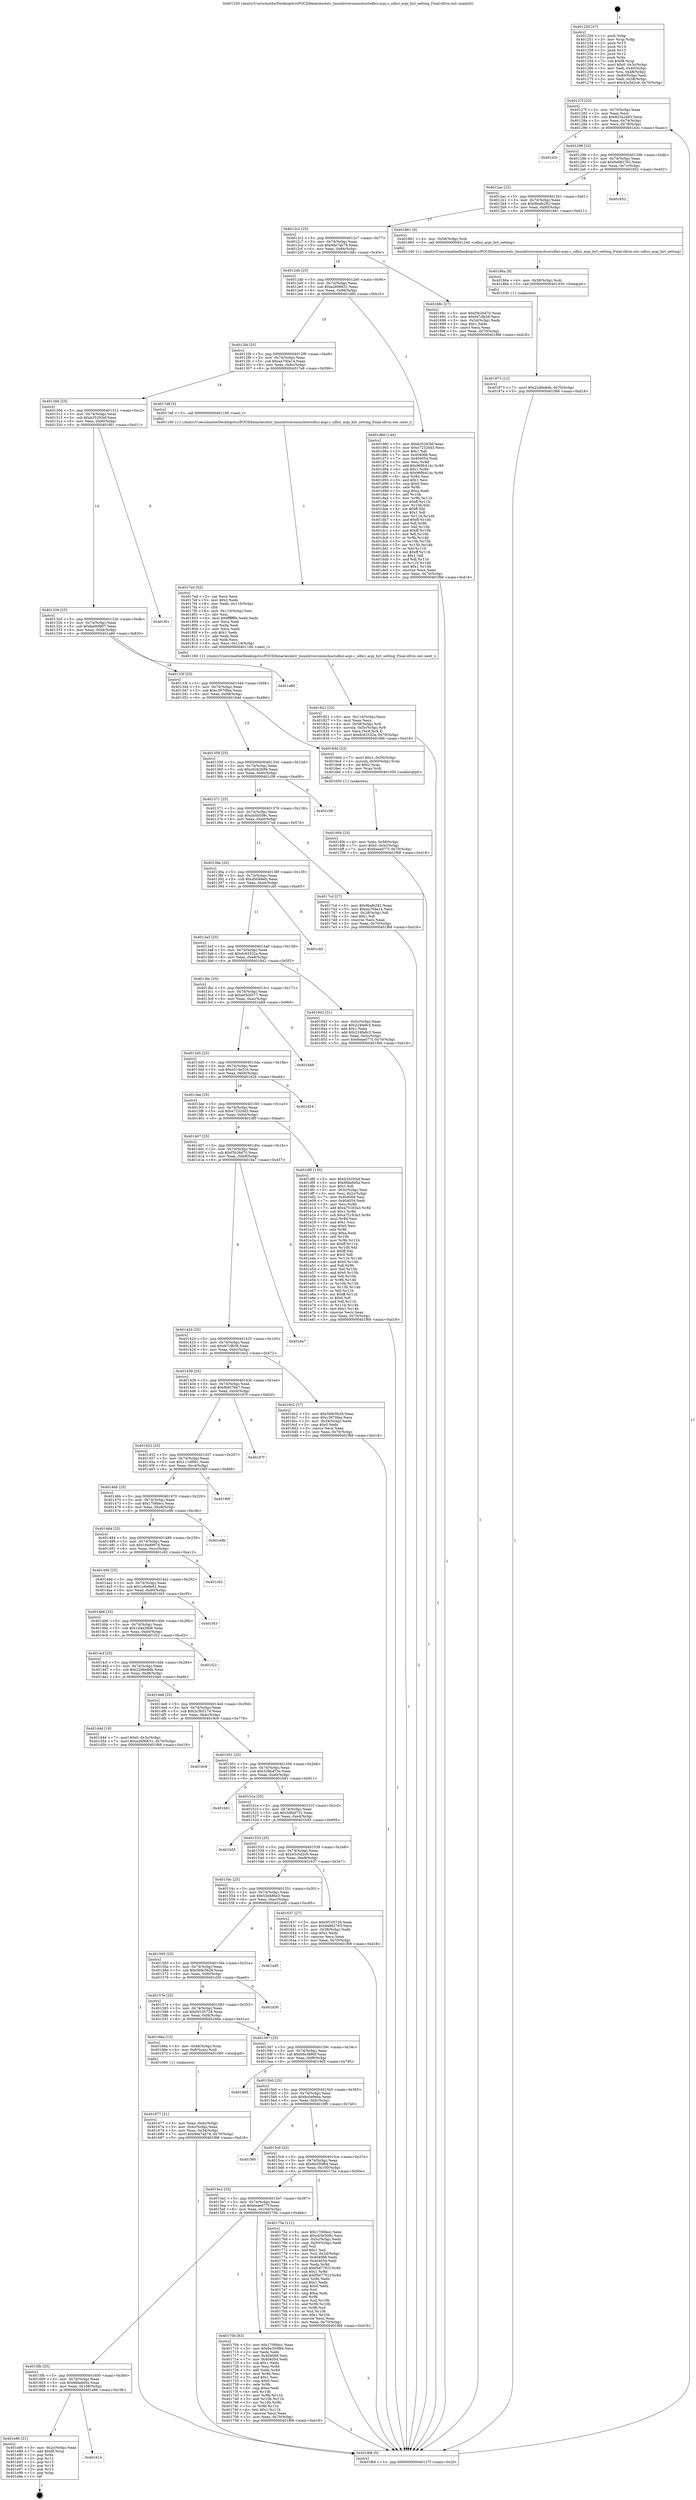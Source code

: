 digraph "0x401250" {
  label = "0x401250 (/mnt/c/Users/mathe/Desktop/tcc/POCII/binaries/extr_linuxdriversmmchostsdhci-acpi.c_sdhci_acpi_byt_setting_Final-ollvm.out::main(0))"
  labelloc = "t"
  node[shape=record]

  Entry [label="",width=0.3,height=0.3,shape=circle,fillcolor=black,style=filled]
  "0x40127f" [label="{
     0x40127f [23]\l
     | [instrs]\l
     &nbsp;&nbsp;0x40127f \<+3\>: mov -0x70(%rbp),%eax\l
     &nbsp;&nbsp;0x401282 \<+2\>: mov %eax,%ecx\l
     &nbsp;&nbsp;0x401284 \<+6\>: sub $0x823a2493,%ecx\l
     &nbsp;&nbsp;0x40128a \<+3\>: mov %eax,-0x74(%rbp)\l
     &nbsp;&nbsp;0x40128d \<+3\>: mov %ecx,-0x78(%rbp)\l
     &nbsp;&nbsp;0x401290 \<+6\>: je 0000000000401d3c \<main+0xaec\>\l
  }"]
  "0x401d3c" [label="{
     0x401d3c\l
  }", style=dashed]
  "0x401296" [label="{
     0x401296 [22]\l
     | [instrs]\l
     &nbsp;&nbsp;0x401296 \<+5\>: jmp 000000000040129b \<main+0x4b\>\l
     &nbsp;&nbsp;0x40129b \<+3\>: mov -0x74(%rbp),%eax\l
     &nbsp;&nbsp;0x40129e \<+5\>: sub $0x9a982763,%eax\l
     &nbsp;&nbsp;0x4012a3 \<+3\>: mov %eax,-0x7c(%rbp)\l
     &nbsp;&nbsp;0x4012a6 \<+6\>: je 0000000000401652 \<main+0x402\>\l
  }"]
  Exit [label="",width=0.3,height=0.3,shape=circle,fillcolor=black,style=filled,peripheries=2]
  "0x401652" [label="{
     0x401652\l
  }", style=dashed]
  "0x4012ac" [label="{
     0x4012ac [22]\l
     | [instrs]\l
     &nbsp;&nbsp;0x4012ac \<+5\>: jmp 00000000004012b1 \<main+0x61\>\l
     &nbsp;&nbsp;0x4012b1 \<+3\>: mov -0x74(%rbp),%eax\l
     &nbsp;&nbsp;0x4012b4 \<+5\>: sub $0x9bafe282,%eax\l
     &nbsp;&nbsp;0x4012b9 \<+3\>: mov %eax,-0x80(%rbp)\l
     &nbsp;&nbsp;0x4012bc \<+6\>: je 0000000000401861 \<main+0x611\>\l
  }"]
  "0x401614" [label="{
     0x401614\l
  }", style=dashed]
  "0x401861" [label="{
     0x401861 [9]\l
     | [instrs]\l
     &nbsp;&nbsp;0x401861 \<+4\>: mov -0x58(%rbp),%rdi\l
     &nbsp;&nbsp;0x401865 \<+5\>: call 0000000000401240 \<sdhci_acpi_byt_setting\>\l
     | [calls]\l
     &nbsp;&nbsp;0x401240 \{1\} (/mnt/c/Users/mathe/Desktop/tcc/POCII/binaries/extr_linuxdriversmmchostsdhci-acpi.c_sdhci_acpi_byt_setting_Final-ollvm.out::sdhci_acpi_byt_setting)\l
  }"]
  "0x4012c2" [label="{
     0x4012c2 [25]\l
     | [instrs]\l
     &nbsp;&nbsp;0x4012c2 \<+5\>: jmp 00000000004012c7 \<main+0x77\>\l
     &nbsp;&nbsp;0x4012c7 \<+3\>: mov -0x74(%rbp),%eax\l
     &nbsp;&nbsp;0x4012ca \<+5\>: sub $0x9de7ab79,%eax\l
     &nbsp;&nbsp;0x4012cf \<+6\>: mov %eax,-0x84(%rbp)\l
     &nbsp;&nbsp;0x4012d5 \<+6\>: je 000000000040168c \<main+0x43c\>\l
  }"]
  "0x401e86" [label="{
     0x401e86 [21]\l
     | [instrs]\l
     &nbsp;&nbsp;0x401e86 \<+3\>: mov -0x2c(%rbp),%eax\l
     &nbsp;&nbsp;0x401e89 \<+7\>: add $0xf8,%rsp\l
     &nbsp;&nbsp;0x401e90 \<+1\>: pop %rbx\l
     &nbsp;&nbsp;0x401e91 \<+2\>: pop %r12\l
     &nbsp;&nbsp;0x401e93 \<+2\>: pop %r13\l
     &nbsp;&nbsp;0x401e95 \<+2\>: pop %r14\l
     &nbsp;&nbsp;0x401e97 \<+2\>: pop %r15\l
     &nbsp;&nbsp;0x401e99 \<+1\>: pop %rbp\l
     &nbsp;&nbsp;0x401e9a \<+1\>: ret\l
  }"]
  "0x40168c" [label="{
     0x40168c [27]\l
     | [instrs]\l
     &nbsp;&nbsp;0x40168c \<+5\>: mov $0xf3b26d70,%eax\l
     &nbsp;&nbsp;0x401691 \<+5\>: mov $0xf47cfb58,%ecx\l
     &nbsp;&nbsp;0x401696 \<+3\>: mov -0x34(%rbp),%edx\l
     &nbsp;&nbsp;0x401699 \<+3\>: cmp $0x1,%edx\l
     &nbsp;&nbsp;0x40169c \<+3\>: cmovl %ecx,%eax\l
     &nbsp;&nbsp;0x40169f \<+3\>: mov %eax,-0x70(%rbp)\l
     &nbsp;&nbsp;0x4016a2 \<+5\>: jmp 0000000000401f68 \<main+0xd18\>\l
  }"]
  "0x4012db" [label="{
     0x4012db [25]\l
     | [instrs]\l
     &nbsp;&nbsp;0x4012db \<+5\>: jmp 00000000004012e0 \<main+0x90\>\l
     &nbsp;&nbsp;0x4012e0 \<+3\>: mov -0x74(%rbp),%eax\l
     &nbsp;&nbsp;0x4012e3 \<+5\>: sub $0xa2696631,%eax\l
     &nbsp;&nbsp;0x4012e8 \<+6\>: mov %eax,-0x88(%rbp)\l
     &nbsp;&nbsp;0x4012ee \<+6\>: je 0000000000401d60 \<main+0xb10\>\l
  }"]
  "0x401873" [label="{
     0x401873 [12]\l
     | [instrs]\l
     &nbsp;&nbsp;0x401873 \<+7\>: movl $0x22d6e8db,-0x70(%rbp)\l
     &nbsp;&nbsp;0x40187a \<+5\>: jmp 0000000000401f68 \<main+0xd18\>\l
  }"]
  "0x401d60" [label="{
     0x401d60 [144]\l
     | [instrs]\l
     &nbsp;&nbsp;0x401d60 \<+5\>: mov $0xb35293ef,%eax\l
     &nbsp;&nbsp;0x401d65 \<+5\>: mov $0xe72320d3,%ecx\l
     &nbsp;&nbsp;0x401d6a \<+2\>: mov $0x1,%dl\l
     &nbsp;&nbsp;0x401d6c \<+7\>: mov 0x404068,%esi\l
     &nbsp;&nbsp;0x401d73 \<+7\>: mov 0x404054,%edi\l
     &nbsp;&nbsp;0x401d7a \<+3\>: mov %esi,%r8d\l
     &nbsp;&nbsp;0x401d7d \<+7\>: add $0x969b414c,%r8d\l
     &nbsp;&nbsp;0x401d84 \<+4\>: sub $0x1,%r8d\l
     &nbsp;&nbsp;0x401d88 \<+7\>: sub $0x969b414c,%r8d\l
     &nbsp;&nbsp;0x401d8f \<+4\>: imul %r8d,%esi\l
     &nbsp;&nbsp;0x401d93 \<+3\>: and $0x1,%esi\l
     &nbsp;&nbsp;0x401d96 \<+3\>: cmp $0x0,%esi\l
     &nbsp;&nbsp;0x401d99 \<+4\>: sete %r9b\l
     &nbsp;&nbsp;0x401d9d \<+3\>: cmp $0xa,%edi\l
     &nbsp;&nbsp;0x401da0 \<+4\>: setl %r10b\l
     &nbsp;&nbsp;0x401da4 \<+3\>: mov %r9b,%r11b\l
     &nbsp;&nbsp;0x401da7 \<+4\>: xor $0xff,%r11b\l
     &nbsp;&nbsp;0x401dab \<+3\>: mov %r10b,%bl\l
     &nbsp;&nbsp;0x401dae \<+3\>: xor $0xff,%bl\l
     &nbsp;&nbsp;0x401db1 \<+3\>: xor $0x1,%dl\l
     &nbsp;&nbsp;0x401db4 \<+3\>: mov %r11b,%r14b\l
     &nbsp;&nbsp;0x401db7 \<+4\>: and $0xff,%r14b\l
     &nbsp;&nbsp;0x401dbb \<+3\>: and %dl,%r9b\l
     &nbsp;&nbsp;0x401dbe \<+3\>: mov %bl,%r15b\l
     &nbsp;&nbsp;0x401dc1 \<+4\>: and $0xff,%r15b\l
     &nbsp;&nbsp;0x401dc5 \<+3\>: and %dl,%r10b\l
     &nbsp;&nbsp;0x401dc8 \<+3\>: or %r9b,%r14b\l
     &nbsp;&nbsp;0x401dcb \<+3\>: or %r10b,%r15b\l
     &nbsp;&nbsp;0x401dce \<+3\>: xor %r15b,%r14b\l
     &nbsp;&nbsp;0x401dd1 \<+3\>: or %bl,%r11b\l
     &nbsp;&nbsp;0x401dd4 \<+4\>: xor $0xff,%r11b\l
     &nbsp;&nbsp;0x401dd8 \<+3\>: or $0x1,%dl\l
     &nbsp;&nbsp;0x401ddb \<+3\>: and %dl,%r11b\l
     &nbsp;&nbsp;0x401dde \<+3\>: or %r11b,%r14b\l
     &nbsp;&nbsp;0x401de1 \<+4\>: test $0x1,%r14b\l
     &nbsp;&nbsp;0x401de5 \<+3\>: cmovne %ecx,%eax\l
     &nbsp;&nbsp;0x401de8 \<+3\>: mov %eax,-0x70(%rbp)\l
     &nbsp;&nbsp;0x401deb \<+5\>: jmp 0000000000401f68 \<main+0xd18\>\l
  }"]
  "0x4012f4" [label="{
     0x4012f4 [25]\l
     | [instrs]\l
     &nbsp;&nbsp;0x4012f4 \<+5\>: jmp 00000000004012f9 \<main+0xa9\>\l
     &nbsp;&nbsp;0x4012f9 \<+3\>: mov -0x74(%rbp),%eax\l
     &nbsp;&nbsp;0x4012fc \<+5\>: sub $0xaa70da14,%eax\l
     &nbsp;&nbsp;0x401301 \<+6\>: mov %eax,-0x8c(%rbp)\l
     &nbsp;&nbsp;0x401307 \<+6\>: je 00000000004017e8 \<main+0x598\>\l
  }"]
  "0x40186a" [label="{
     0x40186a [9]\l
     | [instrs]\l
     &nbsp;&nbsp;0x40186a \<+4\>: mov -0x58(%rbp),%rdi\l
     &nbsp;&nbsp;0x40186e \<+5\>: call 0000000000401030 \<free@plt\>\l
     | [calls]\l
     &nbsp;&nbsp;0x401030 \{1\} (unknown)\l
  }"]
  "0x4017e8" [label="{
     0x4017e8 [5]\l
     | [instrs]\l
     &nbsp;&nbsp;0x4017e8 \<+5\>: call 0000000000401160 \<next_i\>\l
     | [calls]\l
     &nbsp;&nbsp;0x401160 \{1\} (/mnt/c/Users/mathe/Desktop/tcc/POCII/binaries/extr_linuxdriversmmchostsdhci-acpi.c_sdhci_acpi_byt_setting_Final-ollvm.out::next_i)\l
  }"]
  "0x40130d" [label="{
     0x40130d [25]\l
     | [instrs]\l
     &nbsp;&nbsp;0x40130d \<+5\>: jmp 0000000000401312 \<main+0xc2\>\l
     &nbsp;&nbsp;0x401312 \<+3\>: mov -0x74(%rbp),%eax\l
     &nbsp;&nbsp;0x401315 \<+5\>: sub $0xb35293ef,%eax\l
     &nbsp;&nbsp;0x40131a \<+6\>: mov %eax,-0x90(%rbp)\l
     &nbsp;&nbsp;0x401320 \<+6\>: je 0000000000401f61 \<main+0xd11\>\l
  }"]
  "0x401821" [label="{
     0x401821 [33]\l
     | [instrs]\l
     &nbsp;&nbsp;0x401821 \<+6\>: mov -0x114(%rbp),%ecx\l
     &nbsp;&nbsp;0x401827 \<+3\>: imul %eax,%ecx\l
     &nbsp;&nbsp;0x40182a \<+4\>: mov -0x58(%rbp),%r8\l
     &nbsp;&nbsp;0x40182e \<+4\>: movslq -0x5c(%rbp),%r9\l
     &nbsp;&nbsp;0x401832 \<+4\>: mov %ecx,(%r8,%r9,4)\l
     &nbsp;&nbsp;0x401836 \<+7\>: movl $0xdc63332a,-0x70(%rbp)\l
     &nbsp;&nbsp;0x40183d \<+5\>: jmp 0000000000401f68 \<main+0xd18\>\l
  }"]
  "0x401f61" [label="{
     0x401f61\l
  }", style=dashed]
  "0x401326" [label="{
     0x401326 [25]\l
     | [instrs]\l
     &nbsp;&nbsp;0x401326 \<+5\>: jmp 000000000040132b \<main+0xdb\>\l
     &nbsp;&nbsp;0x40132b \<+3\>: mov -0x74(%rbp),%eax\l
     &nbsp;&nbsp;0x40132e \<+5\>: sub $0xba00fd07,%eax\l
     &nbsp;&nbsp;0x401333 \<+6\>: mov %eax,-0x94(%rbp)\l
     &nbsp;&nbsp;0x401339 \<+6\>: je 0000000000401a80 \<main+0x830\>\l
  }"]
  "0x4017ed" [label="{
     0x4017ed [52]\l
     | [instrs]\l
     &nbsp;&nbsp;0x4017ed \<+2\>: xor %ecx,%ecx\l
     &nbsp;&nbsp;0x4017ef \<+5\>: mov $0x2,%edx\l
     &nbsp;&nbsp;0x4017f4 \<+6\>: mov %edx,-0x110(%rbp)\l
     &nbsp;&nbsp;0x4017fa \<+1\>: cltd\l
     &nbsp;&nbsp;0x4017fb \<+6\>: mov -0x110(%rbp),%esi\l
     &nbsp;&nbsp;0x401801 \<+2\>: idiv %esi\l
     &nbsp;&nbsp;0x401803 \<+6\>: imul $0xfffffffe,%edx,%edx\l
     &nbsp;&nbsp;0x401809 \<+2\>: mov %ecx,%edi\l
     &nbsp;&nbsp;0x40180b \<+2\>: sub %edx,%edi\l
     &nbsp;&nbsp;0x40180d \<+2\>: mov %ecx,%edx\l
     &nbsp;&nbsp;0x40180f \<+3\>: sub $0x1,%edx\l
     &nbsp;&nbsp;0x401812 \<+2\>: add %edx,%edi\l
     &nbsp;&nbsp;0x401814 \<+2\>: sub %edi,%ecx\l
     &nbsp;&nbsp;0x401816 \<+6\>: mov %ecx,-0x114(%rbp)\l
     &nbsp;&nbsp;0x40181c \<+5\>: call 0000000000401160 \<next_i\>\l
     | [calls]\l
     &nbsp;&nbsp;0x401160 \{1\} (/mnt/c/Users/mathe/Desktop/tcc/POCII/binaries/extr_linuxdriversmmchostsdhci-acpi.c_sdhci_acpi_byt_setting_Final-ollvm.out::next_i)\l
  }"]
  "0x401a80" [label="{
     0x401a80\l
  }", style=dashed]
  "0x40133f" [label="{
     0x40133f [25]\l
     | [instrs]\l
     &nbsp;&nbsp;0x40133f \<+5\>: jmp 0000000000401344 \<main+0xf4\>\l
     &nbsp;&nbsp;0x401344 \<+3\>: mov -0x74(%rbp),%eax\l
     &nbsp;&nbsp;0x401347 \<+5\>: sub $0xc3970fea,%eax\l
     &nbsp;&nbsp;0x40134c \<+6\>: mov %eax,-0x98(%rbp)\l
     &nbsp;&nbsp;0x401352 \<+6\>: je 00000000004016dd \<main+0x48d\>\l
  }"]
  "0x4015fb" [label="{
     0x4015fb [25]\l
     | [instrs]\l
     &nbsp;&nbsp;0x4015fb \<+5\>: jmp 0000000000401600 \<main+0x3b0\>\l
     &nbsp;&nbsp;0x401600 \<+3\>: mov -0x74(%rbp),%eax\l
     &nbsp;&nbsp;0x401603 \<+5\>: sub $0x6fda6d5a,%eax\l
     &nbsp;&nbsp;0x401608 \<+6\>: mov %eax,-0x108(%rbp)\l
     &nbsp;&nbsp;0x40160e \<+6\>: je 0000000000401e86 \<main+0xc36\>\l
  }"]
  "0x4016dd" [label="{
     0x4016dd [23]\l
     | [instrs]\l
     &nbsp;&nbsp;0x4016dd \<+7\>: movl $0x1,-0x50(%rbp)\l
     &nbsp;&nbsp;0x4016e4 \<+4\>: movslq -0x50(%rbp),%rax\l
     &nbsp;&nbsp;0x4016e8 \<+4\>: shl $0x2,%rax\l
     &nbsp;&nbsp;0x4016ec \<+3\>: mov %rax,%rdi\l
     &nbsp;&nbsp;0x4016ef \<+5\>: call 0000000000401050 \<malloc@plt\>\l
     | [calls]\l
     &nbsp;&nbsp;0x401050 \{1\} (unknown)\l
  }"]
  "0x401358" [label="{
     0x401358 [25]\l
     | [instrs]\l
     &nbsp;&nbsp;0x401358 \<+5\>: jmp 000000000040135d \<main+0x10d\>\l
     &nbsp;&nbsp;0x40135d \<+3\>: mov -0x74(%rbp),%eax\l
     &nbsp;&nbsp;0x401360 \<+5\>: sub $0xc62b2b99,%eax\l
     &nbsp;&nbsp;0x401365 \<+6\>: mov %eax,-0x9c(%rbp)\l
     &nbsp;&nbsp;0x40136b \<+6\>: je 0000000000401c56 \<main+0xa06\>\l
  }"]
  "0x40170b" [label="{
     0x40170b [83]\l
     | [instrs]\l
     &nbsp;&nbsp;0x40170b \<+5\>: mov $0x1706fecc,%eax\l
     &nbsp;&nbsp;0x401710 \<+5\>: mov $0x6e350f84,%ecx\l
     &nbsp;&nbsp;0x401715 \<+2\>: xor %edx,%edx\l
     &nbsp;&nbsp;0x401717 \<+7\>: mov 0x404068,%esi\l
     &nbsp;&nbsp;0x40171e \<+7\>: mov 0x404054,%edi\l
     &nbsp;&nbsp;0x401725 \<+3\>: sub $0x1,%edx\l
     &nbsp;&nbsp;0x401728 \<+3\>: mov %esi,%r8d\l
     &nbsp;&nbsp;0x40172b \<+3\>: add %edx,%r8d\l
     &nbsp;&nbsp;0x40172e \<+4\>: imul %r8d,%esi\l
     &nbsp;&nbsp;0x401732 \<+3\>: and $0x1,%esi\l
     &nbsp;&nbsp;0x401735 \<+3\>: cmp $0x0,%esi\l
     &nbsp;&nbsp;0x401738 \<+4\>: sete %r9b\l
     &nbsp;&nbsp;0x40173c \<+3\>: cmp $0xa,%edi\l
     &nbsp;&nbsp;0x40173f \<+4\>: setl %r10b\l
     &nbsp;&nbsp;0x401743 \<+3\>: mov %r9b,%r11b\l
     &nbsp;&nbsp;0x401746 \<+3\>: and %r10b,%r11b\l
     &nbsp;&nbsp;0x401749 \<+3\>: xor %r10b,%r9b\l
     &nbsp;&nbsp;0x40174c \<+3\>: or %r9b,%r11b\l
     &nbsp;&nbsp;0x40174f \<+4\>: test $0x1,%r11b\l
     &nbsp;&nbsp;0x401753 \<+3\>: cmovne %ecx,%eax\l
     &nbsp;&nbsp;0x401756 \<+3\>: mov %eax,-0x70(%rbp)\l
     &nbsp;&nbsp;0x401759 \<+5\>: jmp 0000000000401f68 \<main+0xd18\>\l
  }"]
  "0x401c56" [label="{
     0x401c56\l
  }", style=dashed]
  "0x401371" [label="{
     0x401371 [25]\l
     | [instrs]\l
     &nbsp;&nbsp;0x401371 \<+5\>: jmp 0000000000401376 \<main+0x126\>\l
     &nbsp;&nbsp;0x401376 \<+3\>: mov -0x74(%rbp),%eax\l
     &nbsp;&nbsp;0x401379 \<+5\>: sub $0xcb5b509c,%eax\l
     &nbsp;&nbsp;0x40137e \<+6\>: mov %eax,-0xa0(%rbp)\l
     &nbsp;&nbsp;0x401384 \<+6\>: je 00000000004017cd \<main+0x57d\>\l
  }"]
  "0x4015e2" [label="{
     0x4015e2 [25]\l
     | [instrs]\l
     &nbsp;&nbsp;0x4015e2 \<+5\>: jmp 00000000004015e7 \<main+0x397\>\l
     &nbsp;&nbsp;0x4015e7 \<+3\>: mov -0x74(%rbp),%eax\l
     &nbsp;&nbsp;0x4015ea \<+5\>: sub $0x6eae077f,%eax\l
     &nbsp;&nbsp;0x4015ef \<+6\>: mov %eax,-0x104(%rbp)\l
     &nbsp;&nbsp;0x4015f5 \<+6\>: je 000000000040170b \<main+0x4bb\>\l
  }"]
  "0x4017cd" [label="{
     0x4017cd [27]\l
     | [instrs]\l
     &nbsp;&nbsp;0x4017cd \<+5\>: mov $0x9bafe282,%eax\l
     &nbsp;&nbsp;0x4017d2 \<+5\>: mov $0xaa70da14,%ecx\l
     &nbsp;&nbsp;0x4017d7 \<+3\>: mov -0x2d(%rbp),%dl\l
     &nbsp;&nbsp;0x4017da \<+3\>: test $0x1,%dl\l
     &nbsp;&nbsp;0x4017dd \<+3\>: cmovne %ecx,%eax\l
     &nbsp;&nbsp;0x4017e0 \<+3\>: mov %eax,-0x70(%rbp)\l
     &nbsp;&nbsp;0x4017e3 \<+5\>: jmp 0000000000401f68 \<main+0xd18\>\l
  }"]
  "0x40138a" [label="{
     0x40138a [25]\l
     | [instrs]\l
     &nbsp;&nbsp;0x40138a \<+5\>: jmp 000000000040138f \<main+0x13f\>\l
     &nbsp;&nbsp;0x40138f \<+3\>: mov -0x74(%rbp),%eax\l
     &nbsp;&nbsp;0x401392 \<+5\>: sub $0xd5048efc,%eax\l
     &nbsp;&nbsp;0x401397 \<+6\>: mov %eax,-0xa4(%rbp)\l
     &nbsp;&nbsp;0x40139d \<+6\>: je 0000000000401cb5 \<main+0xa65\>\l
  }"]
  "0x40175e" [label="{
     0x40175e [111]\l
     | [instrs]\l
     &nbsp;&nbsp;0x40175e \<+5\>: mov $0x1706fecc,%eax\l
     &nbsp;&nbsp;0x401763 \<+5\>: mov $0xcb5b509c,%ecx\l
     &nbsp;&nbsp;0x401768 \<+3\>: mov -0x5c(%rbp),%edx\l
     &nbsp;&nbsp;0x40176b \<+3\>: cmp -0x50(%rbp),%edx\l
     &nbsp;&nbsp;0x40176e \<+4\>: setl %sil\l
     &nbsp;&nbsp;0x401772 \<+4\>: and $0x1,%sil\l
     &nbsp;&nbsp;0x401776 \<+4\>: mov %sil,-0x2d(%rbp)\l
     &nbsp;&nbsp;0x40177a \<+7\>: mov 0x404068,%edx\l
     &nbsp;&nbsp;0x401781 \<+7\>: mov 0x404054,%edi\l
     &nbsp;&nbsp;0x401788 \<+3\>: mov %edx,%r8d\l
     &nbsp;&nbsp;0x40178b \<+7\>: sub $0xf5d7761f,%r8d\l
     &nbsp;&nbsp;0x401792 \<+4\>: sub $0x1,%r8d\l
     &nbsp;&nbsp;0x401796 \<+7\>: add $0xf5d7761f,%r8d\l
     &nbsp;&nbsp;0x40179d \<+4\>: imul %r8d,%edx\l
     &nbsp;&nbsp;0x4017a1 \<+3\>: and $0x1,%edx\l
     &nbsp;&nbsp;0x4017a4 \<+3\>: cmp $0x0,%edx\l
     &nbsp;&nbsp;0x4017a7 \<+4\>: sete %sil\l
     &nbsp;&nbsp;0x4017ab \<+3\>: cmp $0xa,%edi\l
     &nbsp;&nbsp;0x4017ae \<+4\>: setl %r9b\l
     &nbsp;&nbsp;0x4017b2 \<+3\>: mov %sil,%r10b\l
     &nbsp;&nbsp;0x4017b5 \<+3\>: and %r9b,%r10b\l
     &nbsp;&nbsp;0x4017b8 \<+3\>: xor %r9b,%sil\l
     &nbsp;&nbsp;0x4017bb \<+3\>: or %sil,%r10b\l
     &nbsp;&nbsp;0x4017be \<+4\>: test $0x1,%r10b\l
     &nbsp;&nbsp;0x4017c2 \<+3\>: cmovne %ecx,%eax\l
     &nbsp;&nbsp;0x4017c5 \<+3\>: mov %eax,-0x70(%rbp)\l
     &nbsp;&nbsp;0x4017c8 \<+5\>: jmp 0000000000401f68 \<main+0xd18\>\l
  }"]
  "0x401cb5" [label="{
     0x401cb5\l
  }", style=dashed]
  "0x4013a3" [label="{
     0x4013a3 [25]\l
     | [instrs]\l
     &nbsp;&nbsp;0x4013a3 \<+5\>: jmp 00000000004013a8 \<main+0x158\>\l
     &nbsp;&nbsp;0x4013a8 \<+3\>: mov -0x74(%rbp),%eax\l
     &nbsp;&nbsp;0x4013ab \<+5\>: sub $0xdc63332a,%eax\l
     &nbsp;&nbsp;0x4013b0 \<+6\>: mov %eax,-0xa8(%rbp)\l
     &nbsp;&nbsp;0x4013b6 \<+6\>: je 0000000000401842 \<main+0x5f2\>\l
  }"]
  "0x4015c9" [label="{
     0x4015c9 [25]\l
     | [instrs]\l
     &nbsp;&nbsp;0x4015c9 \<+5\>: jmp 00000000004015ce \<main+0x37e\>\l
     &nbsp;&nbsp;0x4015ce \<+3\>: mov -0x74(%rbp),%eax\l
     &nbsp;&nbsp;0x4015d1 \<+5\>: sub $0x6e350f84,%eax\l
     &nbsp;&nbsp;0x4015d6 \<+6\>: mov %eax,-0x100(%rbp)\l
     &nbsp;&nbsp;0x4015dc \<+6\>: je 000000000040175e \<main+0x50e\>\l
  }"]
  "0x401842" [label="{
     0x401842 [31]\l
     | [instrs]\l
     &nbsp;&nbsp;0x401842 \<+3\>: mov -0x5c(%rbp),%eax\l
     &nbsp;&nbsp;0x401845 \<+5\>: sub $0x224fa9c3,%eax\l
     &nbsp;&nbsp;0x40184a \<+3\>: add $0x1,%eax\l
     &nbsp;&nbsp;0x40184d \<+5\>: add $0x224fa9c3,%eax\l
     &nbsp;&nbsp;0x401852 \<+3\>: mov %eax,-0x5c(%rbp)\l
     &nbsp;&nbsp;0x401855 \<+7\>: movl $0x6eae077f,-0x70(%rbp)\l
     &nbsp;&nbsp;0x40185c \<+5\>: jmp 0000000000401f68 \<main+0xd18\>\l
  }"]
  "0x4013bc" [label="{
     0x4013bc [25]\l
     | [instrs]\l
     &nbsp;&nbsp;0x4013bc \<+5\>: jmp 00000000004013c1 \<main+0x171\>\l
     &nbsp;&nbsp;0x4013c1 \<+3\>: mov -0x74(%rbp),%eax\l
     &nbsp;&nbsp;0x4013c4 \<+5\>: sub $0xe03cb577,%eax\l
     &nbsp;&nbsp;0x4013c9 \<+6\>: mov %eax,-0xac(%rbp)\l
     &nbsp;&nbsp;0x4013cf \<+6\>: je 0000000000401bb9 \<main+0x969\>\l
  }"]
  "0x4019f0" [label="{
     0x4019f0\l
  }", style=dashed]
  "0x401bb9" [label="{
     0x401bb9\l
  }", style=dashed]
  "0x4013d5" [label="{
     0x4013d5 [25]\l
     | [instrs]\l
     &nbsp;&nbsp;0x4013d5 \<+5\>: jmp 00000000004013da \<main+0x18a\>\l
     &nbsp;&nbsp;0x4013da \<+3\>: mov -0x74(%rbp),%eax\l
     &nbsp;&nbsp;0x4013dd \<+5\>: sub $0xe514e316,%eax\l
     &nbsp;&nbsp;0x4013e2 \<+6\>: mov %eax,-0xb0(%rbp)\l
     &nbsp;&nbsp;0x4013e8 \<+6\>: je 0000000000401d24 \<main+0xad4\>\l
  }"]
  "0x4015b0" [label="{
     0x4015b0 [25]\l
     | [instrs]\l
     &nbsp;&nbsp;0x4015b0 \<+5\>: jmp 00000000004015b5 \<main+0x365\>\l
     &nbsp;&nbsp;0x4015b5 \<+3\>: mov -0x74(%rbp),%eax\l
     &nbsp;&nbsp;0x4015b8 \<+5\>: sub $0x6c0a9eba,%eax\l
     &nbsp;&nbsp;0x4015bd \<+6\>: mov %eax,-0xfc(%rbp)\l
     &nbsp;&nbsp;0x4015c3 \<+6\>: je 00000000004019f0 \<main+0x7a0\>\l
  }"]
  "0x401d24" [label="{
     0x401d24\l
  }", style=dashed]
  "0x4013ee" [label="{
     0x4013ee [25]\l
     | [instrs]\l
     &nbsp;&nbsp;0x4013ee \<+5\>: jmp 00000000004013f3 \<main+0x1a3\>\l
     &nbsp;&nbsp;0x4013f3 \<+3\>: mov -0x74(%rbp),%eax\l
     &nbsp;&nbsp;0x4013f6 \<+5\>: sub $0xe72320d3,%eax\l
     &nbsp;&nbsp;0x4013fb \<+6\>: mov %eax,-0xb4(%rbp)\l
     &nbsp;&nbsp;0x401401 \<+6\>: je 0000000000401df0 \<main+0xba0\>\l
  }"]
  "0x4019d5" [label="{
     0x4019d5\l
  }", style=dashed]
  "0x401df0" [label="{
     0x401df0 [150]\l
     | [instrs]\l
     &nbsp;&nbsp;0x401df0 \<+5\>: mov $0xb35293ef,%eax\l
     &nbsp;&nbsp;0x401df5 \<+5\>: mov $0x6fda6d5a,%ecx\l
     &nbsp;&nbsp;0x401dfa \<+2\>: mov $0x1,%dl\l
     &nbsp;&nbsp;0x401dfc \<+3\>: mov -0x3c(%rbp),%esi\l
     &nbsp;&nbsp;0x401dff \<+3\>: mov %esi,-0x2c(%rbp)\l
     &nbsp;&nbsp;0x401e02 \<+7\>: mov 0x404068,%esi\l
     &nbsp;&nbsp;0x401e09 \<+7\>: mov 0x404054,%edi\l
     &nbsp;&nbsp;0x401e10 \<+3\>: mov %esi,%r8d\l
     &nbsp;&nbsp;0x401e13 \<+7\>: add $0xa75183a3,%r8d\l
     &nbsp;&nbsp;0x401e1a \<+4\>: sub $0x1,%r8d\l
     &nbsp;&nbsp;0x401e1e \<+7\>: sub $0xa75183a3,%r8d\l
     &nbsp;&nbsp;0x401e25 \<+4\>: imul %r8d,%esi\l
     &nbsp;&nbsp;0x401e29 \<+3\>: and $0x1,%esi\l
     &nbsp;&nbsp;0x401e2c \<+3\>: cmp $0x0,%esi\l
     &nbsp;&nbsp;0x401e2f \<+4\>: sete %r9b\l
     &nbsp;&nbsp;0x401e33 \<+3\>: cmp $0xa,%edi\l
     &nbsp;&nbsp;0x401e36 \<+4\>: setl %r10b\l
     &nbsp;&nbsp;0x401e3a \<+3\>: mov %r9b,%r11b\l
     &nbsp;&nbsp;0x401e3d \<+4\>: xor $0xff,%r11b\l
     &nbsp;&nbsp;0x401e41 \<+3\>: mov %r10b,%bl\l
     &nbsp;&nbsp;0x401e44 \<+3\>: xor $0xff,%bl\l
     &nbsp;&nbsp;0x401e47 \<+3\>: xor $0x0,%dl\l
     &nbsp;&nbsp;0x401e4a \<+3\>: mov %r11b,%r14b\l
     &nbsp;&nbsp;0x401e4d \<+4\>: and $0x0,%r14b\l
     &nbsp;&nbsp;0x401e51 \<+3\>: and %dl,%r9b\l
     &nbsp;&nbsp;0x401e54 \<+3\>: mov %bl,%r15b\l
     &nbsp;&nbsp;0x401e57 \<+4\>: and $0x0,%r15b\l
     &nbsp;&nbsp;0x401e5b \<+3\>: and %dl,%r10b\l
     &nbsp;&nbsp;0x401e5e \<+3\>: or %r9b,%r14b\l
     &nbsp;&nbsp;0x401e61 \<+3\>: or %r10b,%r15b\l
     &nbsp;&nbsp;0x401e64 \<+3\>: xor %r15b,%r14b\l
     &nbsp;&nbsp;0x401e67 \<+3\>: or %bl,%r11b\l
     &nbsp;&nbsp;0x401e6a \<+4\>: xor $0xff,%r11b\l
     &nbsp;&nbsp;0x401e6e \<+3\>: or $0x0,%dl\l
     &nbsp;&nbsp;0x401e71 \<+3\>: and %dl,%r11b\l
     &nbsp;&nbsp;0x401e74 \<+3\>: or %r11b,%r14b\l
     &nbsp;&nbsp;0x401e77 \<+4\>: test $0x1,%r14b\l
     &nbsp;&nbsp;0x401e7b \<+3\>: cmovne %ecx,%eax\l
     &nbsp;&nbsp;0x401e7e \<+3\>: mov %eax,-0x70(%rbp)\l
     &nbsp;&nbsp;0x401e81 \<+5\>: jmp 0000000000401f68 \<main+0xd18\>\l
  }"]
  "0x401407" [label="{
     0x401407 [25]\l
     | [instrs]\l
     &nbsp;&nbsp;0x401407 \<+5\>: jmp 000000000040140c \<main+0x1bc\>\l
     &nbsp;&nbsp;0x40140c \<+3\>: mov -0x74(%rbp),%eax\l
     &nbsp;&nbsp;0x40140f \<+5\>: sub $0xf3b26d70,%eax\l
     &nbsp;&nbsp;0x401414 \<+6\>: mov %eax,-0xb8(%rbp)\l
     &nbsp;&nbsp;0x40141a \<+6\>: je 00000000004016a7 \<main+0x457\>\l
  }"]
  "0x4016f4" [label="{
     0x4016f4 [23]\l
     | [instrs]\l
     &nbsp;&nbsp;0x4016f4 \<+4\>: mov %rax,-0x58(%rbp)\l
     &nbsp;&nbsp;0x4016f8 \<+7\>: movl $0x0,-0x5c(%rbp)\l
     &nbsp;&nbsp;0x4016ff \<+7\>: movl $0x6eae077f,-0x70(%rbp)\l
     &nbsp;&nbsp;0x401706 \<+5\>: jmp 0000000000401f68 \<main+0xd18\>\l
  }"]
  "0x4016a7" [label="{
     0x4016a7\l
  }", style=dashed]
  "0x401420" [label="{
     0x401420 [25]\l
     | [instrs]\l
     &nbsp;&nbsp;0x401420 \<+5\>: jmp 0000000000401425 \<main+0x1d5\>\l
     &nbsp;&nbsp;0x401425 \<+3\>: mov -0x74(%rbp),%eax\l
     &nbsp;&nbsp;0x401428 \<+5\>: sub $0xf47cfb58,%eax\l
     &nbsp;&nbsp;0x40142d \<+6\>: mov %eax,-0xbc(%rbp)\l
     &nbsp;&nbsp;0x401433 \<+6\>: je 00000000004016c2 \<main+0x472\>\l
  }"]
  "0x401677" [label="{
     0x401677 [21]\l
     | [instrs]\l
     &nbsp;&nbsp;0x401677 \<+3\>: mov %eax,-0x4c(%rbp)\l
     &nbsp;&nbsp;0x40167a \<+3\>: mov -0x4c(%rbp),%eax\l
     &nbsp;&nbsp;0x40167d \<+3\>: mov %eax,-0x34(%rbp)\l
     &nbsp;&nbsp;0x401680 \<+7\>: movl $0x9de7ab79,-0x70(%rbp)\l
     &nbsp;&nbsp;0x401687 \<+5\>: jmp 0000000000401f68 \<main+0xd18\>\l
  }"]
  "0x4016c2" [label="{
     0x4016c2 [27]\l
     | [instrs]\l
     &nbsp;&nbsp;0x4016c2 \<+5\>: mov $0x5b9c5b29,%eax\l
     &nbsp;&nbsp;0x4016c7 \<+5\>: mov $0xc3970fea,%ecx\l
     &nbsp;&nbsp;0x4016cc \<+3\>: mov -0x34(%rbp),%edx\l
     &nbsp;&nbsp;0x4016cf \<+3\>: cmp $0x0,%edx\l
     &nbsp;&nbsp;0x4016d2 \<+3\>: cmove %ecx,%eax\l
     &nbsp;&nbsp;0x4016d5 \<+3\>: mov %eax,-0x70(%rbp)\l
     &nbsp;&nbsp;0x4016d8 \<+5\>: jmp 0000000000401f68 \<main+0xd18\>\l
  }"]
  "0x401439" [label="{
     0x401439 [25]\l
     | [instrs]\l
     &nbsp;&nbsp;0x401439 \<+5\>: jmp 000000000040143e \<main+0x1ee\>\l
     &nbsp;&nbsp;0x40143e \<+3\>: mov -0x74(%rbp),%eax\l
     &nbsp;&nbsp;0x401441 \<+5\>: sub $0xf9d076b7,%eax\l
     &nbsp;&nbsp;0x401446 \<+6\>: mov %eax,-0xc0(%rbp)\l
     &nbsp;&nbsp;0x40144c \<+6\>: je 000000000040187f \<main+0x62f\>\l
  }"]
  "0x401597" [label="{
     0x401597 [25]\l
     | [instrs]\l
     &nbsp;&nbsp;0x401597 \<+5\>: jmp 000000000040159c \<main+0x34c\>\l
     &nbsp;&nbsp;0x40159c \<+3\>: mov -0x74(%rbp),%eax\l
     &nbsp;&nbsp;0x40159f \<+5\>: sub $0x69e3880f,%eax\l
     &nbsp;&nbsp;0x4015a4 \<+6\>: mov %eax,-0xf8(%rbp)\l
     &nbsp;&nbsp;0x4015aa \<+6\>: je 00000000004019d5 \<main+0x785\>\l
  }"]
  "0x40187f" [label="{
     0x40187f\l
  }", style=dashed]
  "0x401452" [label="{
     0x401452 [25]\l
     | [instrs]\l
     &nbsp;&nbsp;0x401452 \<+5\>: jmp 0000000000401457 \<main+0x207\>\l
     &nbsp;&nbsp;0x401457 \<+3\>: mov -0x74(%rbp),%eax\l
     &nbsp;&nbsp;0x40145a \<+5\>: sub $0x111ef0b1,%eax\l
     &nbsp;&nbsp;0x40145f \<+6\>: mov %eax,-0xc4(%rbp)\l
     &nbsp;&nbsp;0x401465 \<+6\>: je 000000000040190f \<main+0x6bf\>\l
  }"]
  "0x40166a" [label="{
     0x40166a [13]\l
     | [instrs]\l
     &nbsp;&nbsp;0x40166a \<+4\>: mov -0x48(%rbp),%rax\l
     &nbsp;&nbsp;0x40166e \<+4\>: mov 0x8(%rax),%rdi\l
     &nbsp;&nbsp;0x401672 \<+5\>: call 0000000000401060 \<atoi@plt\>\l
     | [calls]\l
     &nbsp;&nbsp;0x401060 \{1\} (unknown)\l
  }"]
  "0x40190f" [label="{
     0x40190f\l
  }", style=dashed]
  "0x40146b" [label="{
     0x40146b [25]\l
     | [instrs]\l
     &nbsp;&nbsp;0x40146b \<+5\>: jmp 0000000000401470 \<main+0x220\>\l
     &nbsp;&nbsp;0x401470 \<+3\>: mov -0x74(%rbp),%eax\l
     &nbsp;&nbsp;0x401473 \<+5\>: sub $0x1706fecc,%eax\l
     &nbsp;&nbsp;0x401478 \<+6\>: mov %eax,-0xc8(%rbp)\l
     &nbsp;&nbsp;0x40147e \<+6\>: je 0000000000401e9b \<main+0xc4b\>\l
  }"]
  "0x40157e" [label="{
     0x40157e [25]\l
     | [instrs]\l
     &nbsp;&nbsp;0x40157e \<+5\>: jmp 0000000000401583 \<main+0x333\>\l
     &nbsp;&nbsp;0x401583 \<+3\>: mov -0x74(%rbp),%eax\l
     &nbsp;&nbsp;0x401586 \<+5\>: sub $0x5f105729,%eax\l
     &nbsp;&nbsp;0x40158b \<+6\>: mov %eax,-0xf4(%rbp)\l
     &nbsp;&nbsp;0x401591 \<+6\>: je 000000000040166a \<main+0x41a\>\l
  }"]
  "0x401e9b" [label="{
     0x401e9b\l
  }", style=dashed]
  "0x401484" [label="{
     0x401484 [25]\l
     | [instrs]\l
     &nbsp;&nbsp;0x401484 \<+5\>: jmp 0000000000401489 \<main+0x239\>\l
     &nbsp;&nbsp;0x401489 \<+3\>: mov -0x74(%rbp),%eax\l
     &nbsp;&nbsp;0x40148c \<+5\>: sub $0x18ed997d,%eax\l
     &nbsp;&nbsp;0x401491 \<+6\>: mov %eax,-0xcc(%rbp)\l
     &nbsp;&nbsp;0x401497 \<+6\>: je 0000000000401c62 \<main+0xa12\>\l
  }"]
  "0x401d30" [label="{
     0x401d30\l
  }", style=dashed]
  "0x401c62" [label="{
     0x401c62\l
  }", style=dashed]
  "0x40149d" [label="{
     0x40149d [25]\l
     | [instrs]\l
     &nbsp;&nbsp;0x40149d \<+5\>: jmp 00000000004014a2 \<main+0x252\>\l
     &nbsp;&nbsp;0x4014a2 \<+3\>: mov -0x74(%rbp),%eax\l
     &nbsp;&nbsp;0x4014a5 \<+5\>: sub $0x1c6e6e82,%eax\l
     &nbsp;&nbsp;0x4014aa \<+6\>: mov %eax,-0xd0(%rbp)\l
     &nbsp;&nbsp;0x4014b0 \<+6\>: je 0000000000401f43 \<main+0xcf3\>\l
  }"]
  "0x401565" [label="{
     0x401565 [25]\l
     | [instrs]\l
     &nbsp;&nbsp;0x401565 \<+5\>: jmp 000000000040156a \<main+0x31a\>\l
     &nbsp;&nbsp;0x40156a \<+3\>: mov -0x74(%rbp),%eax\l
     &nbsp;&nbsp;0x40156d \<+5\>: sub $0x5b9c5b29,%eax\l
     &nbsp;&nbsp;0x401572 \<+6\>: mov %eax,-0xf0(%rbp)\l
     &nbsp;&nbsp;0x401578 \<+6\>: je 0000000000401d30 \<main+0xae0\>\l
  }"]
  "0x401f43" [label="{
     0x401f43\l
  }", style=dashed]
  "0x4014b6" [label="{
     0x4014b6 [25]\l
     | [instrs]\l
     &nbsp;&nbsp;0x4014b6 \<+5\>: jmp 00000000004014bb \<main+0x26b\>\l
     &nbsp;&nbsp;0x4014bb \<+3\>: mov -0x74(%rbp),%eax\l
     &nbsp;&nbsp;0x4014be \<+5\>: sub $0x1d4a26b8,%eax\l
     &nbsp;&nbsp;0x4014c3 \<+6\>: mov %eax,-0xd4(%rbp)\l
     &nbsp;&nbsp;0x4014c9 \<+6\>: je 0000000000401f22 \<main+0xcd2\>\l
  }"]
  "0x401ed5" [label="{
     0x401ed5\l
  }", style=dashed]
  "0x401f22" [label="{
     0x401f22\l
  }", style=dashed]
  "0x4014cf" [label="{
     0x4014cf [25]\l
     | [instrs]\l
     &nbsp;&nbsp;0x4014cf \<+5\>: jmp 00000000004014d4 \<main+0x284\>\l
     &nbsp;&nbsp;0x4014d4 \<+3\>: mov -0x74(%rbp),%eax\l
     &nbsp;&nbsp;0x4014d7 \<+5\>: sub $0x22d6e8db,%eax\l
     &nbsp;&nbsp;0x4014dc \<+6\>: mov %eax,-0xd8(%rbp)\l
     &nbsp;&nbsp;0x4014e2 \<+6\>: je 0000000000401d4d \<main+0xafd\>\l
  }"]
  "0x401250" [label="{
     0x401250 [47]\l
     | [instrs]\l
     &nbsp;&nbsp;0x401250 \<+1\>: push %rbp\l
     &nbsp;&nbsp;0x401251 \<+3\>: mov %rsp,%rbp\l
     &nbsp;&nbsp;0x401254 \<+2\>: push %r15\l
     &nbsp;&nbsp;0x401256 \<+2\>: push %r14\l
     &nbsp;&nbsp;0x401258 \<+2\>: push %r13\l
     &nbsp;&nbsp;0x40125a \<+2\>: push %r12\l
     &nbsp;&nbsp;0x40125c \<+1\>: push %rbx\l
     &nbsp;&nbsp;0x40125d \<+7\>: sub $0xf8,%rsp\l
     &nbsp;&nbsp;0x401264 \<+7\>: movl $0x0,-0x3c(%rbp)\l
     &nbsp;&nbsp;0x40126b \<+3\>: mov %edi,-0x40(%rbp)\l
     &nbsp;&nbsp;0x40126e \<+4\>: mov %rsi,-0x48(%rbp)\l
     &nbsp;&nbsp;0x401272 \<+3\>: mov -0x40(%rbp),%edi\l
     &nbsp;&nbsp;0x401275 \<+3\>: mov %edi,-0x38(%rbp)\l
     &nbsp;&nbsp;0x401278 \<+7\>: movl $0x43c5d2c9,-0x70(%rbp)\l
  }"]
  "0x401d4d" [label="{
     0x401d4d [19]\l
     | [instrs]\l
     &nbsp;&nbsp;0x401d4d \<+7\>: movl $0x0,-0x3c(%rbp)\l
     &nbsp;&nbsp;0x401d54 \<+7\>: movl $0xa2696631,-0x70(%rbp)\l
     &nbsp;&nbsp;0x401d5b \<+5\>: jmp 0000000000401f68 \<main+0xd18\>\l
  }"]
  "0x4014e8" [label="{
     0x4014e8 [25]\l
     | [instrs]\l
     &nbsp;&nbsp;0x4014e8 \<+5\>: jmp 00000000004014ed \<main+0x29d\>\l
     &nbsp;&nbsp;0x4014ed \<+3\>: mov -0x74(%rbp),%eax\l
     &nbsp;&nbsp;0x4014f0 \<+5\>: sub $0x2c3b5174,%eax\l
     &nbsp;&nbsp;0x4014f5 \<+6\>: mov %eax,-0xdc(%rbp)\l
     &nbsp;&nbsp;0x4014fb \<+6\>: je 00000000004019c9 \<main+0x779\>\l
  }"]
  "0x401f68" [label="{
     0x401f68 [5]\l
     | [instrs]\l
     &nbsp;&nbsp;0x401f68 \<+5\>: jmp 000000000040127f \<main+0x2f\>\l
  }"]
  "0x4019c9" [label="{
     0x4019c9\l
  }", style=dashed]
  "0x401501" [label="{
     0x401501 [25]\l
     | [instrs]\l
     &nbsp;&nbsp;0x401501 \<+5\>: jmp 0000000000401506 \<main+0x2b6\>\l
     &nbsp;&nbsp;0x401506 \<+3\>: mov -0x74(%rbp),%eax\l
     &nbsp;&nbsp;0x401509 \<+5\>: sub $0x328bd73e,%eax\l
     &nbsp;&nbsp;0x40150e \<+6\>: mov %eax,-0xe0(%rbp)\l
     &nbsp;&nbsp;0x401514 \<+6\>: je 0000000000401b61 \<main+0x911\>\l
  }"]
  "0x40154c" [label="{
     0x40154c [25]\l
     | [instrs]\l
     &nbsp;&nbsp;0x40154c \<+5\>: jmp 0000000000401551 \<main+0x301\>\l
     &nbsp;&nbsp;0x401551 \<+3\>: mov -0x74(%rbp),%eax\l
     &nbsp;&nbsp;0x401554 \<+5\>: sub $0x53d486e3,%eax\l
     &nbsp;&nbsp;0x401559 \<+6\>: mov %eax,-0xec(%rbp)\l
     &nbsp;&nbsp;0x40155f \<+6\>: je 0000000000401ed5 \<main+0xc85\>\l
  }"]
  "0x401b61" [label="{
     0x401b61\l
  }", style=dashed]
  "0x40151a" [label="{
     0x40151a [25]\l
     | [instrs]\l
     &nbsp;&nbsp;0x40151a \<+5\>: jmp 000000000040151f \<main+0x2cf\>\l
     &nbsp;&nbsp;0x40151f \<+3\>: mov -0x74(%rbp),%eax\l
     &nbsp;&nbsp;0x401522 \<+5\>: sub $0x3dfad731,%eax\l
     &nbsp;&nbsp;0x401527 \<+6\>: mov %eax,-0xe4(%rbp)\l
     &nbsp;&nbsp;0x40152d \<+6\>: je 0000000000401b55 \<main+0x905\>\l
  }"]
  "0x401637" [label="{
     0x401637 [27]\l
     | [instrs]\l
     &nbsp;&nbsp;0x401637 \<+5\>: mov $0x5f105729,%eax\l
     &nbsp;&nbsp;0x40163c \<+5\>: mov $0x9a982763,%ecx\l
     &nbsp;&nbsp;0x401641 \<+3\>: mov -0x38(%rbp),%edx\l
     &nbsp;&nbsp;0x401644 \<+3\>: cmp $0x2,%edx\l
     &nbsp;&nbsp;0x401647 \<+3\>: cmovne %ecx,%eax\l
     &nbsp;&nbsp;0x40164a \<+3\>: mov %eax,-0x70(%rbp)\l
     &nbsp;&nbsp;0x40164d \<+5\>: jmp 0000000000401f68 \<main+0xd18\>\l
  }"]
  "0x401b55" [label="{
     0x401b55\l
  }", style=dashed]
  "0x401533" [label="{
     0x401533 [25]\l
     | [instrs]\l
     &nbsp;&nbsp;0x401533 \<+5\>: jmp 0000000000401538 \<main+0x2e8\>\l
     &nbsp;&nbsp;0x401538 \<+3\>: mov -0x74(%rbp),%eax\l
     &nbsp;&nbsp;0x40153b \<+5\>: sub $0x43c5d2c9,%eax\l
     &nbsp;&nbsp;0x401540 \<+6\>: mov %eax,-0xe8(%rbp)\l
     &nbsp;&nbsp;0x401546 \<+6\>: je 0000000000401637 \<main+0x3e7\>\l
  }"]
  Entry -> "0x401250" [label=" 1"]
  "0x40127f" -> "0x401d3c" [label=" 0"]
  "0x40127f" -> "0x401296" [label=" 18"]
  "0x401e86" -> Exit [label=" 1"]
  "0x401296" -> "0x401652" [label=" 0"]
  "0x401296" -> "0x4012ac" [label=" 18"]
  "0x4015fb" -> "0x401614" [label=" 0"]
  "0x4012ac" -> "0x401861" [label=" 1"]
  "0x4012ac" -> "0x4012c2" [label=" 17"]
  "0x4015fb" -> "0x401e86" [label=" 1"]
  "0x4012c2" -> "0x40168c" [label=" 1"]
  "0x4012c2" -> "0x4012db" [label=" 16"]
  "0x401df0" -> "0x401f68" [label=" 1"]
  "0x4012db" -> "0x401d60" [label=" 1"]
  "0x4012db" -> "0x4012f4" [label=" 15"]
  "0x401d60" -> "0x401f68" [label=" 1"]
  "0x4012f4" -> "0x4017e8" [label=" 1"]
  "0x4012f4" -> "0x40130d" [label=" 14"]
  "0x401d4d" -> "0x401f68" [label=" 1"]
  "0x40130d" -> "0x401f61" [label=" 0"]
  "0x40130d" -> "0x401326" [label=" 14"]
  "0x401873" -> "0x401f68" [label=" 1"]
  "0x401326" -> "0x401a80" [label=" 0"]
  "0x401326" -> "0x40133f" [label=" 14"]
  "0x40186a" -> "0x401873" [label=" 1"]
  "0x40133f" -> "0x4016dd" [label=" 1"]
  "0x40133f" -> "0x401358" [label=" 13"]
  "0x401861" -> "0x40186a" [label=" 1"]
  "0x401358" -> "0x401c56" [label=" 0"]
  "0x401358" -> "0x401371" [label=" 13"]
  "0x401842" -> "0x401f68" [label=" 1"]
  "0x401371" -> "0x4017cd" [label=" 2"]
  "0x401371" -> "0x40138a" [label=" 11"]
  "0x4017ed" -> "0x401821" [label=" 1"]
  "0x40138a" -> "0x401cb5" [label=" 0"]
  "0x40138a" -> "0x4013a3" [label=" 11"]
  "0x4017e8" -> "0x4017ed" [label=" 1"]
  "0x4013a3" -> "0x401842" [label=" 1"]
  "0x4013a3" -> "0x4013bc" [label=" 10"]
  "0x40175e" -> "0x401f68" [label=" 2"]
  "0x4013bc" -> "0x401bb9" [label=" 0"]
  "0x4013bc" -> "0x4013d5" [label=" 10"]
  "0x40170b" -> "0x401f68" [label=" 2"]
  "0x4013d5" -> "0x401d24" [label=" 0"]
  "0x4013d5" -> "0x4013ee" [label=" 10"]
  "0x4015e2" -> "0x40170b" [label=" 2"]
  "0x4013ee" -> "0x401df0" [label=" 1"]
  "0x4013ee" -> "0x401407" [label=" 9"]
  "0x401821" -> "0x401f68" [label=" 1"]
  "0x401407" -> "0x4016a7" [label=" 0"]
  "0x401407" -> "0x401420" [label=" 9"]
  "0x4015c9" -> "0x40175e" [label=" 2"]
  "0x401420" -> "0x4016c2" [label=" 1"]
  "0x401420" -> "0x401439" [label=" 8"]
  "0x4017cd" -> "0x401f68" [label=" 2"]
  "0x401439" -> "0x40187f" [label=" 0"]
  "0x401439" -> "0x401452" [label=" 8"]
  "0x4015b0" -> "0x4015c9" [label=" 5"]
  "0x401452" -> "0x40190f" [label=" 0"]
  "0x401452" -> "0x40146b" [label=" 8"]
  "0x4015b0" -> "0x4019f0" [label=" 0"]
  "0x40146b" -> "0x401e9b" [label=" 0"]
  "0x40146b" -> "0x401484" [label=" 8"]
  "0x401597" -> "0x4015b0" [label=" 5"]
  "0x401484" -> "0x401c62" [label=" 0"]
  "0x401484" -> "0x40149d" [label=" 8"]
  "0x401597" -> "0x4019d5" [label=" 0"]
  "0x40149d" -> "0x401f43" [label=" 0"]
  "0x40149d" -> "0x4014b6" [label=" 8"]
  "0x4016f4" -> "0x401f68" [label=" 1"]
  "0x4014b6" -> "0x401f22" [label=" 0"]
  "0x4014b6" -> "0x4014cf" [label=" 8"]
  "0x4016dd" -> "0x4016f4" [label=" 1"]
  "0x4014cf" -> "0x401d4d" [label=" 1"]
  "0x4014cf" -> "0x4014e8" [label=" 7"]
  "0x40168c" -> "0x401f68" [label=" 1"]
  "0x4014e8" -> "0x4019c9" [label=" 0"]
  "0x4014e8" -> "0x401501" [label=" 7"]
  "0x401677" -> "0x401f68" [label=" 1"]
  "0x401501" -> "0x401b61" [label=" 0"]
  "0x401501" -> "0x40151a" [label=" 7"]
  "0x40166a" -> "0x401677" [label=" 1"]
  "0x40151a" -> "0x401b55" [label=" 0"]
  "0x40151a" -> "0x401533" [label=" 7"]
  "0x40157e" -> "0x401597" [label=" 5"]
  "0x401533" -> "0x401637" [label=" 1"]
  "0x401533" -> "0x40154c" [label=" 6"]
  "0x401637" -> "0x401f68" [label=" 1"]
  "0x401250" -> "0x40127f" [label=" 1"]
  "0x401f68" -> "0x40127f" [label=" 17"]
  "0x4016c2" -> "0x401f68" [label=" 1"]
  "0x40154c" -> "0x401ed5" [label=" 0"]
  "0x40154c" -> "0x401565" [label=" 6"]
  "0x4015c9" -> "0x4015e2" [label=" 3"]
  "0x401565" -> "0x401d30" [label=" 0"]
  "0x401565" -> "0x40157e" [label=" 6"]
  "0x4015e2" -> "0x4015fb" [label=" 1"]
  "0x40157e" -> "0x40166a" [label=" 1"]
}
